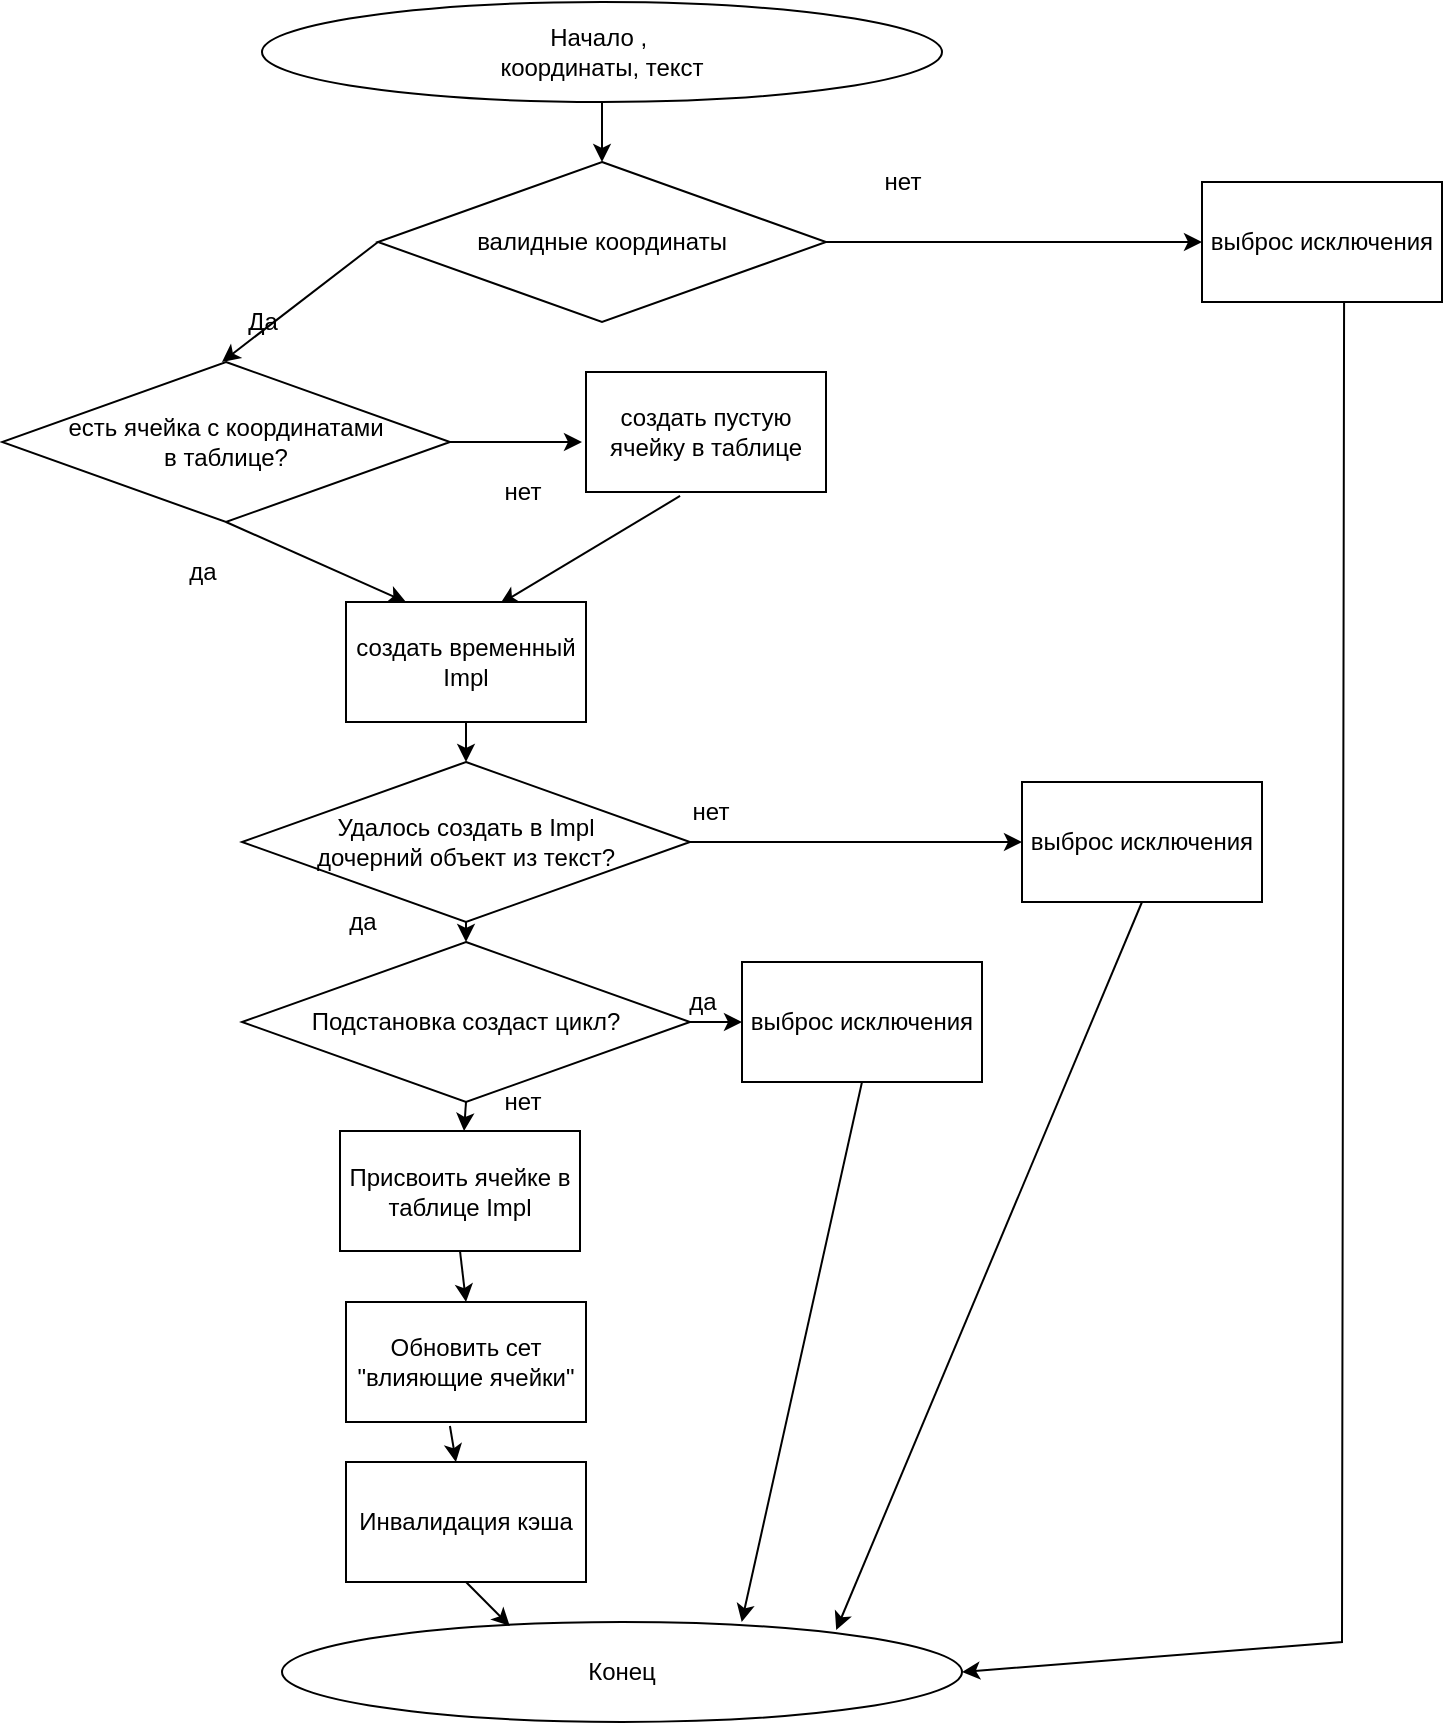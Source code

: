 <mxfile version="20.1.1" type="github">
  <diagram id="z1VAgNsmtECaYcNAmzzD" name="Page-1">
    <mxGraphModel dx="1182" dy="728" grid="1" gridSize="10" guides="1" tooltips="1" connect="1" arrows="1" fold="1" page="1" pageScale="1" pageWidth="827" pageHeight="1169" math="0" shadow="0">
      <root>
        <mxCell id="0" />
        <mxCell id="1" parent="0" />
        <mxCell id="dbAEbBNosN-S3VM0Tga8-1" value="Начало ,&amp;nbsp;&lt;br&gt;координаты, текст" style="ellipse;whiteSpace=wrap;html=1;" vertex="1" parent="1">
          <mxGeometry x="240" y="20" width="340" height="50" as="geometry" />
        </mxCell>
        <mxCell id="dbAEbBNosN-S3VM0Tga8-2" value="валидные координаты" style="rhombus;whiteSpace=wrap;html=1;" vertex="1" parent="1">
          <mxGeometry x="298" y="100" width="224" height="80" as="geometry" />
        </mxCell>
        <mxCell id="dbAEbBNosN-S3VM0Tga8-3" value="" style="endArrow=classic;html=1;rounded=0;exitX=0.5;exitY=1;exitDx=0;exitDy=0;entryX=0.5;entryY=0;entryDx=0;entryDy=0;" edge="1" parent="1" source="dbAEbBNosN-S3VM0Tga8-1" target="dbAEbBNosN-S3VM0Tga8-2">
          <mxGeometry width="50" height="50" relative="1" as="geometry">
            <mxPoint x="430" y="130" as="sourcePoint" />
            <mxPoint x="480" y="80" as="targetPoint" />
          </mxGeometry>
        </mxCell>
        <mxCell id="dbAEbBNosN-S3VM0Tga8-4" value="нет" style="text;html=1;align=center;verticalAlign=middle;resizable=0;points=[];autosize=1;strokeColor=none;fillColor=none;" vertex="1" parent="1">
          <mxGeometry x="540" y="95" width="40" height="30" as="geometry" />
        </mxCell>
        <mxCell id="dbAEbBNosN-S3VM0Tga8-5" value="выброс исключения" style="rounded=0;whiteSpace=wrap;html=1;" vertex="1" parent="1">
          <mxGeometry x="710" y="110" width="120" height="60" as="geometry" />
        </mxCell>
        <mxCell id="dbAEbBNosN-S3VM0Tga8-6" value="" style="endArrow=classic;html=1;rounded=0;exitX=1;exitY=0.5;exitDx=0;exitDy=0;entryX=0;entryY=0.5;entryDx=0;entryDy=0;" edge="1" parent="1" source="dbAEbBNosN-S3VM0Tga8-2" target="dbAEbBNosN-S3VM0Tga8-5">
          <mxGeometry width="50" height="50" relative="1" as="geometry">
            <mxPoint x="390" y="400" as="sourcePoint" />
            <mxPoint x="440" y="350" as="targetPoint" />
          </mxGeometry>
        </mxCell>
        <mxCell id="dbAEbBNosN-S3VM0Tga8-7" value="Конец" style="ellipse;whiteSpace=wrap;html=1;" vertex="1" parent="1">
          <mxGeometry x="250" y="830" width="340" height="50" as="geometry" />
        </mxCell>
        <mxCell id="dbAEbBNosN-S3VM0Tga8-8" value="" style="endArrow=classic;html=1;rounded=0;exitX=0.592;exitY=1;exitDx=0;exitDy=0;exitPerimeter=0;entryX=1;entryY=0.5;entryDx=0;entryDy=0;" edge="1" parent="1" source="dbAEbBNosN-S3VM0Tga8-5" target="dbAEbBNosN-S3VM0Tga8-7">
          <mxGeometry width="50" height="50" relative="1" as="geometry">
            <mxPoint x="390" y="410" as="sourcePoint" />
            <mxPoint x="440" y="360" as="targetPoint" />
            <Array as="points">
              <mxPoint x="780" y="840" />
            </Array>
          </mxGeometry>
        </mxCell>
        <mxCell id="dbAEbBNosN-S3VM0Tga8-11" value="" style="endArrow=classic;html=1;rounded=0;exitX=0;exitY=0.5;exitDx=0;exitDy=0;" edge="1" parent="1" source="dbAEbBNosN-S3VM0Tga8-2">
          <mxGeometry width="50" height="50" relative="1" as="geometry">
            <mxPoint x="390" y="410" as="sourcePoint" />
            <mxPoint x="220" y="200" as="targetPoint" />
          </mxGeometry>
        </mxCell>
        <mxCell id="dbAEbBNosN-S3VM0Tga8-12" value="Да" style="text;html=1;align=center;verticalAlign=middle;resizable=0;points=[];autosize=1;strokeColor=none;fillColor=none;" vertex="1" parent="1">
          <mxGeometry x="220" y="165" width="40" height="30" as="geometry" />
        </mxCell>
        <mxCell id="dbAEbBNosN-S3VM0Tga8-18" value="выброс исключения" style="rounded=0;whiteSpace=wrap;html=1;" vertex="1" parent="1">
          <mxGeometry x="620" y="410" width="120" height="60" as="geometry" />
        </mxCell>
        <mxCell id="dbAEbBNosN-S3VM0Tga8-20" value="" style="endArrow=classic;html=1;rounded=0;exitX=0.433;exitY=1.033;exitDx=0;exitDy=0;exitPerimeter=0;" edge="1" parent="1" source="dbAEbBNosN-S3VM0Tga8-56" target="dbAEbBNosN-S3VM0Tga8-57">
          <mxGeometry width="50" height="50" relative="1" as="geometry">
            <mxPoint x="259" y="780" as="sourcePoint" />
            <mxPoint x="440" y="560" as="targetPoint" />
          </mxGeometry>
        </mxCell>
        <mxCell id="dbAEbBNosN-S3VM0Tga8-21" value="" style="endArrow=classic;html=1;rounded=0;exitX=1;exitY=0.5;exitDx=0;exitDy=0;entryX=0;entryY=0.5;entryDx=0;entryDy=0;" edge="1" parent="1" source="dbAEbBNosN-S3VM0Tga8-45" target="dbAEbBNosN-S3VM0Tga8-18">
          <mxGeometry width="50" height="50" relative="1" as="geometry">
            <mxPoint x="509" y="625" as="sourcePoint" />
            <mxPoint x="440" y="560" as="targetPoint" />
          </mxGeometry>
        </mxCell>
        <mxCell id="dbAEbBNosN-S3VM0Tga8-22" value="" style="endArrow=classic;html=1;rounded=0;exitX=0.5;exitY=1;exitDx=0;exitDy=0;entryX=0.5;entryY=0;entryDx=0;entryDy=0;" edge="1" parent="1" source="dbAEbBNosN-S3VM0Tga8-53" target="dbAEbBNosN-S3VM0Tga8-56">
          <mxGeometry width="50" height="50" relative="1" as="geometry">
            <mxPoint x="319" y="625" as="sourcePoint" />
            <mxPoint x="250" y="721.02" as="targetPoint" />
          </mxGeometry>
        </mxCell>
        <mxCell id="dbAEbBNosN-S3VM0Tga8-23" value="" style="endArrow=classic;html=1;rounded=0;exitX=0.392;exitY=1.033;exitDx=0;exitDy=0;exitPerimeter=0;entryX=0.642;entryY=0.017;entryDx=0;entryDy=0;entryPerimeter=0;" edge="1" parent="1" source="dbAEbBNosN-S3VM0Tga8-41" target="dbAEbBNosN-S3VM0Tga8-44">
          <mxGeometry width="50" height="50" relative="1" as="geometry">
            <mxPoint x="330" y="400" as="sourcePoint" />
            <mxPoint x="350" y="320" as="targetPoint" />
            <Array as="points" />
          </mxGeometry>
        </mxCell>
        <mxCell id="dbAEbBNosN-S3VM0Tga8-25" value="нет" style="text;html=1;align=center;verticalAlign=middle;resizable=0;points=[];autosize=1;strokeColor=none;fillColor=none;" vertex="1" parent="1">
          <mxGeometry x="444" y="410" width="40" height="30" as="geometry" />
        </mxCell>
        <mxCell id="dbAEbBNosN-S3VM0Tga8-27" value="" style="endArrow=classic;html=1;rounded=0;exitX=0.5;exitY=1;exitDx=0;exitDy=0;entryX=0.815;entryY=0.08;entryDx=0;entryDy=0;entryPerimeter=0;" edge="1" parent="1" source="dbAEbBNosN-S3VM0Tga8-18" target="dbAEbBNosN-S3VM0Tga8-7">
          <mxGeometry width="50" height="50" relative="1" as="geometry">
            <mxPoint x="390" y="510" as="sourcePoint" />
            <mxPoint x="440" y="460" as="targetPoint" />
          </mxGeometry>
        </mxCell>
        <mxCell id="dbAEbBNosN-S3VM0Tga8-28" value="" style="endArrow=classic;html=1;rounded=0;exitX=0.5;exitY=1;exitDx=0;exitDy=0;entryX=0.5;entryY=0;entryDx=0;entryDy=0;" edge="1" parent="1" source="dbAEbBNosN-S3VM0Tga8-44" target="dbAEbBNosN-S3VM0Tga8-45">
          <mxGeometry width="50" height="50" relative="1" as="geometry">
            <mxPoint x="434" y="495" as="sourcePoint" />
            <mxPoint x="414" y="585" as="targetPoint" />
          </mxGeometry>
        </mxCell>
        <mxCell id="dbAEbBNosN-S3VM0Tga8-30" value="есть ячейка с координатами&lt;br&gt;в таблице?" style="rhombus;whiteSpace=wrap;html=1;" vertex="1" parent="1">
          <mxGeometry x="110" y="200" width="224" height="80" as="geometry" />
        </mxCell>
        <mxCell id="dbAEbBNosN-S3VM0Tga8-32" value="" style="endArrow=classic;html=1;rounded=0;exitX=0.5;exitY=1;exitDx=0;exitDy=0;entryX=0.25;entryY=0;entryDx=0;entryDy=0;" edge="1" parent="1" source="dbAEbBNosN-S3VM0Tga8-30" target="dbAEbBNosN-S3VM0Tga8-44">
          <mxGeometry width="50" height="50" relative="1" as="geometry">
            <mxPoint x="390" y="510" as="sourcePoint" />
            <mxPoint x="330" y="320" as="targetPoint" />
            <Array as="points" />
          </mxGeometry>
        </mxCell>
        <mxCell id="dbAEbBNosN-S3VM0Tga8-33" value="да" style="text;html=1;align=center;verticalAlign=middle;resizable=0;points=[];autosize=1;strokeColor=none;fillColor=none;" vertex="1" parent="1">
          <mxGeometry x="190" y="290" width="40" height="30" as="geometry" />
        </mxCell>
        <mxCell id="dbAEbBNosN-S3VM0Tga8-35" value="" style="endArrow=classic;html=1;rounded=0;exitX=1;exitY=0.5;exitDx=0;exitDy=0;" edge="1" parent="1" source="dbAEbBNosN-S3VM0Tga8-30">
          <mxGeometry width="50" height="50" relative="1" as="geometry">
            <mxPoint x="390" y="610" as="sourcePoint" />
            <mxPoint x="400" y="240" as="targetPoint" />
          </mxGeometry>
        </mxCell>
        <mxCell id="dbAEbBNosN-S3VM0Tga8-36" value="нет" style="text;html=1;align=center;verticalAlign=middle;resizable=0;points=[];autosize=1;strokeColor=none;fillColor=none;" vertex="1" parent="1">
          <mxGeometry x="350" y="250" width="40" height="30" as="geometry" />
        </mxCell>
        <mxCell id="dbAEbBNosN-S3VM0Tga8-41" value="создать пустую ячейку в таблице" style="rounded=0;whiteSpace=wrap;html=1;" vertex="1" parent="1">
          <mxGeometry x="402" y="205" width="120" height="60" as="geometry" />
        </mxCell>
        <mxCell id="dbAEbBNosN-S3VM0Tga8-44" value="создать временный Impl" style="rounded=0;whiteSpace=wrap;html=1;" vertex="1" parent="1">
          <mxGeometry x="282" y="320" width="120" height="60" as="geometry" />
        </mxCell>
        <mxCell id="dbAEbBNosN-S3VM0Tga8-45" value="Удалось создать в Impl&lt;br&gt;дочерний объект из текст?" style="rhombus;whiteSpace=wrap;html=1;" vertex="1" parent="1">
          <mxGeometry x="230" y="400" width="224" height="80" as="geometry" />
        </mxCell>
        <mxCell id="dbAEbBNosN-S3VM0Tga8-46" value="Подстановка создаст цикл?" style="rhombus;whiteSpace=wrap;html=1;" vertex="1" parent="1">
          <mxGeometry x="230" y="490" width="224" height="80" as="geometry" />
        </mxCell>
        <mxCell id="dbAEbBNosN-S3VM0Tga8-47" value="выброс исключения" style="rounded=0;whiteSpace=wrap;html=1;" vertex="1" parent="1">
          <mxGeometry x="480" y="500" width="120" height="60" as="geometry" />
        </mxCell>
        <mxCell id="dbAEbBNosN-S3VM0Tga8-48" value="" style="endArrow=classic;html=1;rounded=0;exitX=0.5;exitY=1;exitDx=0;exitDy=0;" edge="1" parent="1" source="dbAEbBNosN-S3VM0Tga8-45" target="dbAEbBNosN-S3VM0Tga8-46">
          <mxGeometry width="50" height="50" relative="1" as="geometry">
            <mxPoint x="390" y="640" as="sourcePoint" />
            <mxPoint x="440" y="590" as="targetPoint" />
          </mxGeometry>
        </mxCell>
        <mxCell id="dbAEbBNosN-S3VM0Tga8-49" value="" style="endArrow=classic;html=1;rounded=0;exitX=1;exitY=0.5;exitDx=0;exitDy=0;entryX=0;entryY=0.5;entryDx=0;entryDy=0;" edge="1" parent="1" source="dbAEbBNosN-S3VM0Tga8-46" target="dbAEbBNosN-S3VM0Tga8-47">
          <mxGeometry width="50" height="50" relative="1" as="geometry">
            <mxPoint x="390" y="640" as="sourcePoint" />
            <mxPoint x="440" y="590" as="targetPoint" />
          </mxGeometry>
        </mxCell>
        <mxCell id="dbAEbBNosN-S3VM0Tga8-50" value="да" style="text;html=1;align=center;verticalAlign=middle;resizable=0;points=[];autosize=1;strokeColor=none;fillColor=none;" vertex="1" parent="1">
          <mxGeometry x="440" y="505" width="40" height="30" as="geometry" />
        </mxCell>
        <mxCell id="dbAEbBNosN-S3VM0Tga8-51" value="" style="endArrow=classic;html=1;rounded=0;exitX=0.5;exitY=1;exitDx=0;exitDy=0;entryX=0.676;entryY=0;entryDx=0;entryDy=0;entryPerimeter=0;" edge="1" parent="1" source="dbAEbBNosN-S3VM0Tga8-47" target="dbAEbBNosN-S3VM0Tga8-7">
          <mxGeometry width="50" height="50" relative="1" as="geometry">
            <mxPoint x="390" y="640" as="sourcePoint" />
            <mxPoint x="440" y="590" as="targetPoint" />
          </mxGeometry>
        </mxCell>
        <mxCell id="dbAEbBNosN-S3VM0Tga8-52" value="да" style="text;html=1;align=center;verticalAlign=middle;resizable=0;points=[];autosize=1;strokeColor=none;fillColor=none;" vertex="1" parent="1">
          <mxGeometry x="270" y="465" width="40" height="30" as="geometry" />
        </mxCell>
        <mxCell id="dbAEbBNosN-S3VM0Tga8-53" value="Присвоить ячейке в таблице Impl" style="rounded=0;whiteSpace=wrap;html=1;" vertex="1" parent="1">
          <mxGeometry x="279" y="584.5" width="120" height="60" as="geometry" />
        </mxCell>
        <mxCell id="dbAEbBNosN-S3VM0Tga8-54" value="" style="endArrow=classic;html=1;rounded=0;exitX=0.5;exitY=1;exitDx=0;exitDy=0;" edge="1" parent="1" source="dbAEbBNosN-S3VM0Tga8-46" target="dbAEbBNosN-S3VM0Tga8-53">
          <mxGeometry width="50" height="50" relative="1" as="geometry">
            <mxPoint x="390" y="630" as="sourcePoint" />
            <mxPoint x="440" y="580" as="targetPoint" />
          </mxGeometry>
        </mxCell>
        <mxCell id="dbAEbBNosN-S3VM0Tga8-55" value="нет" style="text;html=1;align=center;verticalAlign=middle;resizable=0;points=[];autosize=1;strokeColor=none;fillColor=none;" vertex="1" parent="1">
          <mxGeometry x="350" y="555" width="40" height="30" as="geometry" />
        </mxCell>
        <mxCell id="dbAEbBNosN-S3VM0Tga8-56" value="Обновить сет &quot;влияющие ячейки&quot;" style="rounded=0;whiteSpace=wrap;html=1;" vertex="1" parent="1">
          <mxGeometry x="282" y="670" width="120" height="60" as="geometry" />
        </mxCell>
        <mxCell id="dbAEbBNosN-S3VM0Tga8-57" value="Инвалидация кэша" style="rounded=0;whiteSpace=wrap;html=1;" vertex="1" parent="1">
          <mxGeometry x="282" y="750" width="120" height="60" as="geometry" />
        </mxCell>
        <mxCell id="dbAEbBNosN-S3VM0Tga8-59" value="" style="endArrow=classic;html=1;rounded=0;exitX=0.5;exitY=1;exitDx=0;exitDy=0;entryX=0.335;entryY=0.04;entryDx=0;entryDy=0;entryPerimeter=0;" edge="1" parent="1" source="dbAEbBNosN-S3VM0Tga8-57" target="dbAEbBNosN-S3VM0Tga8-7">
          <mxGeometry width="50" height="50" relative="1" as="geometry">
            <mxPoint x="390" y="640" as="sourcePoint" />
            <mxPoint x="440" y="590" as="targetPoint" />
          </mxGeometry>
        </mxCell>
      </root>
    </mxGraphModel>
  </diagram>
</mxfile>

